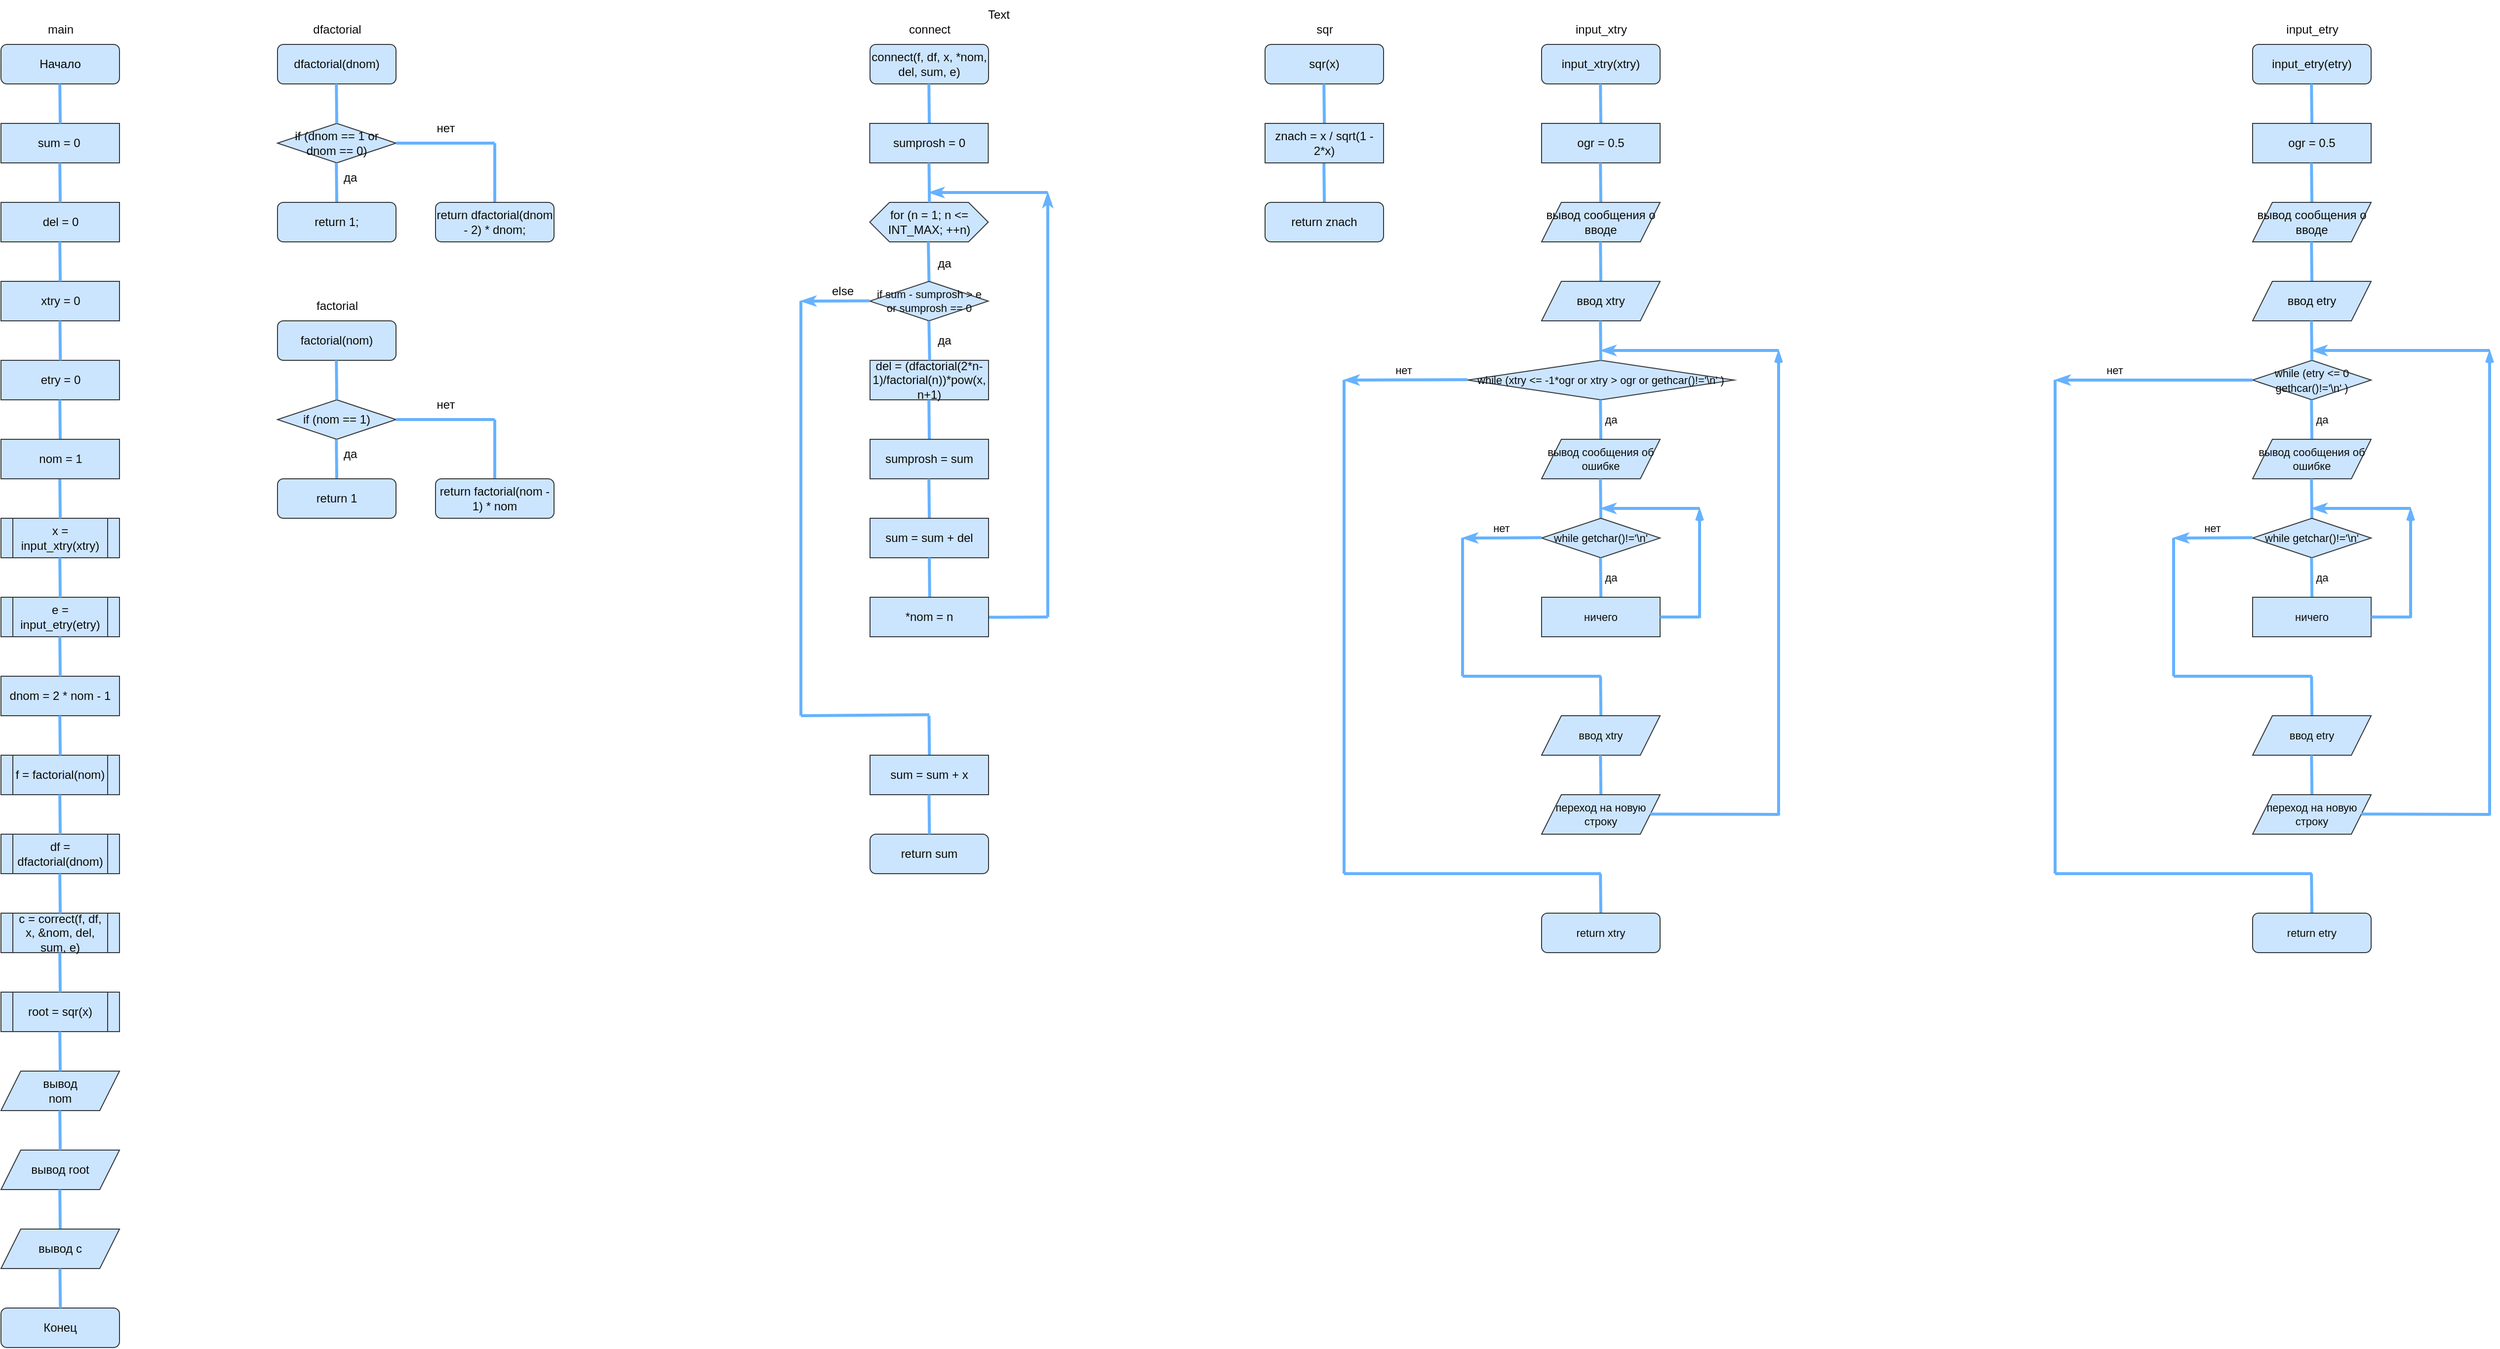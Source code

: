 <mxfile>
    <diagram id="ryQu1h_99_hGB_A9CcAF" name="Страница 1">
        <mxGraphModel dx="1442" dy="848" grid="1" gridSize="10" guides="1" tooltips="1" connect="1" arrows="1" fold="1" page="1" pageScale="1" pageWidth="3300" pageHeight="2339" background="#ffffff" math="0" shadow="0">
            <root>
                <mxCell id="0"/>
                <mxCell id="1" parent="0"/>
                <mxCell id="2" value="&lt;font color=&quot;#050505&quot;&gt;Начало&lt;/font&gt;" style="whiteSpace=wrap;html=1;fillStyle=auto;fillColor=#cce5ff;strokeColor=#36393d;rounded=1;" parent="1" vertex="1">
                    <mxGeometry x="160" y="80" width="120" height="40" as="geometry"/>
                </mxCell>
                <mxCell id="3" value="Text" style="text;html=1;align=center;verticalAlign=middle;resizable=0;points=[];autosize=1;strokeColor=none;fillColor=none;" parent="1" vertex="1">
                    <mxGeometry x="1145" y="35" width="50" height="30" as="geometry"/>
                </mxCell>
                <mxCell id="7" value="" style="rounded=0;whiteSpace=wrap;html=1;fillColor=#cce5ff;strokeColor=#36393d;" parent="1" vertex="1">
                    <mxGeometry x="160" y="160" width="120" height="40" as="geometry"/>
                </mxCell>
                <mxCell id="20" value="" style="endArrow=none;html=1;rounded=0;strokeColor=#66B2FF;strokeWidth=3;fontFamily=Helvetica;fontSize=12;fontColor=default;" parent="1" edge="1">
                    <mxGeometry width="50" height="50" relative="1" as="geometry">
                        <mxPoint x="220" y="160" as="sourcePoint"/>
                        <mxPoint x="219.58" y="120" as="targetPoint"/>
                    </mxGeometry>
                </mxCell>
                <mxCell id="21" value="" style="rounded=0;whiteSpace=wrap;html=1;fillColor=#cce5ff;strokeColor=#36393d;" parent="1" vertex="1">
                    <mxGeometry x="160" y="240" width="120" height="40" as="geometry"/>
                </mxCell>
                <mxCell id="22" value="" style="rounded=0;whiteSpace=wrap;html=1;fillColor=#cce5ff;strokeColor=#36393d;" parent="1" vertex="1">
                    <mxGeometry x="160" y="320" width="120" height="40" as="geometry"/>
                </mxCell>
                <mxCell id="30" value="sum = 0&amp;nbsp;" style="text;html=1;align=center;verticalAlign=middle;resizable=0;points=[];autosize=1;strokeColor=none;fillColor=none;fontSize=12;fontFamily=Helvetica;fontColor=#0A0A0A;" parent="1" vertex="1">
                    <mxGeometry x="185" y="165" width="70" height="30" as="geometry"/>
                </mxCell>
                <mxCell id="31" value="del = 0" style="text;html=1;align=center;verticalAlign=middle;resizable=0;points=[];autosize=1;strokeColor=none;fillColor=none;fontSize=12;fontFamily=Helvetica;fontColor=#0A0A0A;" parent="1" vertex="1">
                    <mxGeometry x="190" y="245" width="60" height="30" as="geometry"/>
                </mxCell>
                <mxCell id="32" value="xtry = 0" style="text;html=1;align=center;verticalAlign=middle;resizable=0;points=[];autosize=1;strokeColor=none;fillColor=none;fontSize=12;fontFamily=Helvetica;fontColor=#0A0A0A;" parent="1" vertex="1">
                    <mxGeometry x="190" y="325" width="60" height="30" as="geometry"/>
                </mxCell>
                <mxCell id="34" value="" style="rounded=0;whiteSpace=wrap;html=1;fillColor=#cce5ff;strokeColor=#36393d;" parent="1" vertex="1">
                    <mxGeometry x="160" y="400" width="120" height="40" as="geometry"/>
                </mxCell>
                <mxCell id="35" value="etry = 0" style="text;html=1;align=center;verticalAlign=middle;resizable=0;points=[];autosize=1;strokeColor=none;fillColor=none;fontSize=12;fontFamily=Helvetica;fontColor=#0A0A0A;" parent="1" vertex="1">
                    <mxGeometry x="190" y="405" width="60" height="30" as="geometry"/>
                </mxCell>
                <mxCell id="36" value="x = input_xtry(xtry)" style="shape=process;whiteSpace=wrap;html=1;backgroundOutline=1;rounded=0;strokeColor=#36393d;fontFamily=Helvetica;fontSize=12;fontColor=#0A0A0A;fillColor=#cce5ff;" parent="1" vertex="1">
                    <mxGeometry x="160" y="560" width="120" height="40" as="geometry"/>
                </mxCell>
                <mxCell id="37" value="e = input_etry(etry)" style="shape=process;whiteSpace=wrap;html=1;backgroundOutline=1;rounded=0;strokeColor=#36393d;fontFamily=Helvetica;fontSize=12;fontColor=#0A0A0A;fillColor=#cce5ff;" parent="1" vertex="1">
                    <mxGeometry x="160" y="640" width="120" height="40" as="geometry"/>
                </mxCell>
                <mxCell id="38" value="dnom = 2 * nom - 1" style="whiteSpace=wrap;html=1;rounded=0;strokeColor=#36393d;fontFamily=Helvetica;fontSize=12;fontColor=#0A0A0A;fillColor=#cce5ff;" parent="1" vertex="1">
                    <mxGeometry x="160" y="720" width="120" height="40" as="geometry"/>
                </mxCell>
                <mxCell id="39" value="f = factorial(nom)" style="shape=process;whiteSpace=wrap;html=1;backgroundOutline=1;rounded=0;strokeColor=#36393d;fontFamily=Helvetica;fontSize=12;fontColor=#0A0A0A;fillColor=#cce5ff;" parent="1" vertex="1">
                    <mxGeometry x="160" y="800" width="120" height="40" as="geometry"/>
                </mxCell>
                <mxCell id="40" value="df = dfactorial(dnom)" style="shape=process;whiteSpace=wrap;html=1;backgroundOutline=1;rounded=0;strokeColor=#36393d;fontFamily=Helvetica;fontSize=12;fontColor=#0A0A0A;fillColor=#cce5ff;" parent="1" vertex="1">
                    <mxGeometry x="160" y="880" width="120" height="40" as="geometry"/>
                </mxCell>
                <mxCell id="41" value="c = correct(f, df, x, &amp;amp;nom, del, sum, e)" style="shape=process;whiteSpace=wrap;html=1;backgroundOutline=1;rounded=0;strokeColor=#36393d;fontFamily=Helvetica;fontSize=12;fontColor=#0A0A0A;fillColor=#cce5ff;" parent="1" vertex="1">
                    <mxGeometry x="160" y="960" width="120" height="40" as="geometry"/>
                </mxCell>
                <mxCell id="42" value="root = sqr(x)" style="shape=process;whiteSpace=wrap;html=1;backgroundOutline=1;rounded=0;strokeColor=#36393d;fontFamily=Helvetica;fontSize=12;fontColor=#0A0A0A;fillColor=#cce5ff;" parent="1" vertex="1">
                    <mxGeometry x="160" y="1040" width="120" height="40" as="geometry"/>
                </mxCell>
                <mxCell id="43" value="вывод&lt;br&gt;nom" style="shape=parallelogram;perimeter=parallelogramPerimeter;whiteSpace=wrap;html=1;fixedSize=1;rounded=0;strokeColor=#36393d;fontFamily=Helvetica;fontSize=12;fontColor=#0A0A0A;fillColor=#cce5ff;" parent="1" vertex="1">
                    <mxGeometry x="160" y="1120" width="120" height="40" as="geometry"/>
                </mxCell>
                <mxCell id="44" value="вывод root" style="shape=parallelogram;perimeter=parallelogramPerimeter;whiteSpace=wrap;html=1;fixedSize=1;rounded=0;strokeColor=#36393d;fontFamily=Helvetica;fontSize=12;fontColor=#0A0A0A;fillColor=#cce5ff;" parent="1" vertex="1">
                    <mxGeometry x="160" y="1200" width="120" height="40" as="geometry"/>
                </mxCell>
                <mxCell id="45" value="Конец" style="rounded=1;whiteSpace=wrap;html=1;strokeColor=#36393d;fontFamily=Helvetica;fontSize=12;fontColor=#0A0A0A;fillColor=#cce5ff;" parent="1" vertex="1">
                    <mxGeometry x="160" y="1360" width="120" height="40" as="geometry"/>
                </mxCell>
                <mxCell id="47" value="" style="endArrow=none;html=1;rounded=0;strokeColor=#66B2FF;strokeWidth=3;fontFamily=Helvetica;fontSize=12;fontColor=default;" parent="1" edge="1">
                    <mxGeometry width="50" height="50" relative="1" as="geometry">
                        <mxPoint x="220" y="240" as="sourcePoint"/>
                        <mxPoint x="219.58" y="200" as="targetPoint"/>
                    </mxGeometry>
                </mxCell>
                <mxCell id="48" value="" style="endArrow=none;html=1;rounded=0;strokeColor=#66B2FF;strokeWidth=3;fontFamily=Helvetica;fontSize=12;fontColor=default;" parent="1" edge="1">
                    <mxGeometry width="50" height="50" relative="1" as="geometry">
                        <mxPoint x="220" y="320" as="sourcePoint"/>
                        <mxPoint x="219.58" y="280" as="targetPoint"/>
                    </mxGeometry>
                </mxCell>
                <mxCell id="49" value="" style="endArrow=none;html=1;rounded=0;strokeColor=#66B2FF;strokeWidth=3;fontFamily=Helvetica;fontSize=12;fontColor=default;" parent="1" edge="1">
                    <mxGeometry width="50" height="50" relative="1" as="geometry">
                        <mxPoint x="220.0" y="480" as="sourcePoint"/>
                        <mxPoint x="219.58" y="440" as="targetPoint"/>
                    </mxGeometry>
                </mxCell>
                <mxCell id="50" value="" style="endArrow=none;html=1;rounded=0;strokeColor=#66B2FF;strokeWidth=3;fontFamily=Helvetica;fontSize=12;fontColor=default;" parent="1" edge="1">
                    <mxGeometry width="50" height="50" relative="1" as="geometry">
                        <mxPoint x="220" y="560" as="sourcePoint"/>
                        <mxPoint x="219.58" y="520" as="targetPoint"/>
                    </mxGeometry>
                </mxCell>
                <mxCell id="51" value="" style="endArrow=none;html=1;rounded=0;strokeColor=#66B2FF;strokeWidth=3;fontFamily=Helvetica;fontSize=12;fontColor=default;" parent="1" edge="1">
                    <mxGeometry width="50" height="50" relative="1" as="geometry">
                        <mxPoint x="220" y="640" as="sourcePoint"/>
                        <mxPoint x="219.58" y="600" as="targetPoint"/>
                    </mxGeometry>
                </mxCell>
                <mxCell id="52" value="" style="endArrow=none;html=1;rounded=0;strokeColor=#66B2FF;strokeWidth=3;fontFamily=Helvetica;fontSize=12;fontColor=default;" parent="1" edge="1">
                    <mxGeometry width="50" height="50" relative="1" as="geometry">
                        <mxPoint x="220" y="720" as="sourcePoint"/>
                        <mxPoint x="219.58" y="680" as="targetPoint"/>
                    </mxGeometry>
                </mxCell>
                <mxCell id="53" value="" style="endArrow=none;html=1;rounded=0;strokeColor=#66B2FF;strokeWidth=3;fontFamily=Helvetica;fontSize=12;fontColor=default;" parent="1" edge="1">
                    <mxGeometry width="50" height="50" relative="1" as="geometry">
                        <mxPoint x="220" y="800" as="sourcePoint"/>
                        <mxPoint x="219.58" y="760" as="targetPoint"/>
                    </mxGeometry>
                </mxCell>
                <mxCell id="54" value="" style="endArrow=none;html=1;rounded=0;strokeColor=#66B2FF;strokeWidth=3;fontFamily=Helvetica;fontSize=12;fontColor=default;" parent="1" edge="1">
                    <mxGeometry width="50" height="50" relative="1" as="geometry">
                        <mxPoint x="220" y="880" as="sourcePoint"/>
                        <mxPoint x="219.58" y="840" as="targetPoint"/>
                    </mxGeometry>
                </mxCell>
                <mxCell id="55" value="" style="endArrow=none;html=1;rounded=0;strokeColor=#66B2FF;strokeWidth=3;fontFamily=Helvetica;fontSize=12;fontColor=default;" parent="1" edge="1">
                    <mxGeometry width="50" height="50" relative="1" as="geometry">
                        <mxPoint x="220" y="960" as="sourcePoint"/>
                        <mxPoint x="219.58" y="920" as="targetPoint"/>
                    </mxGeometry>
                </mxCell>
                <mxCell id="56" value="" style="endArrow=none;html=1;rounded=0;strokeColor=#66B2FF;strokeWidth=3;fontFamily=Helvetica;fontSize=12;fontColor=default;" parent="1" edge="1">
                    <mxGeometry width="50" height="50" relative="1" as="geometry">
                        <mxPoint x="220" y="1040" as="sourcePoint"/>
                        <mxPoint x="219.58" y="1000" as="targetPoint"/>
                    </mxGeometry>
                </mxCell>
                <mxCell id="57" value="" style="endArrow=none;html=1;rounded=0;strokeColor=#66B2FF;strokeWidth=3;fontFamily=Helvetica;fontSize=12;fontColor=default;" parent="1" edge="1">
                    <mxGeometry width="50" height="50" relative="1" as="geometry">
                        <mxPoint x="220" y="1120" as="sourcePoint"/>
                        <mxPoint x="219.58" y="1080" as="targetPoint"/>
                    </mxGeometry>
                </mxCell>
                <mxCell id="58" value="" style="endArrow=none;html=1;rounded=0;strokeColor=#66B2FF;strokeWidth=3;fontFamily=Helvetica;fontSize=12;fontColor=default;" parent="1" edge="1">
                    <mxGeometry width="50" height="50" relative="1" as="geometry">
                        <mxPoint x="220" y="1200" as="sourcePoint"/>
                        <mxPoint x="219.58" y="1160" as="targetPoint"/>
                    </mxGeometry>
                </mxCell>
                <mxCell id="59" value="" style="endArrow=none;html=1;rounded=0;strokeColor=#66B2FF;strokeWidth=3;fontFamily=Helvetica;fontSize=12;fontColor=default;" parent="1" edge="1">
                    <mxGeometry width="50" height="50" relative="1" as="geometry">
                        <mxPoint x="220" y="1280" as="sourcePoint"/>
                        <mxPoint x="219.58" y="1240" as="targetPoint"/>
                    </mxGeometry>
                </mxCell>
                <mxCell id="60" value="main" style="text;html=1;align=center;verticalAlign=middle;resizable=0;points=[];autosize=1;strokeColor=none;fillColor=none;fontSize=12;fontFamily=Helvetica;fontColor=#0A0A0A;" parent="1" vertex="1">
                    <mxGeometry x="195" y="50" width="50" height="30" as="geometry"/>
                </mxCell>
                <mxCell id="61" value="dfactorial(dnom)" style="rounded=1;whiteSpace=wrap;html=1;strokeColor=#36393d;fontFamily=Helvetica;fontSize=12;fontColor=#0A0A0A;fillColor=#cce5ff;" parent="1" vertex="1">
                    <mxGeometry x="440" y="80" width="120" height="40" as="geometry"/>
                </mxCell>
                <mxCell id="62" value="dfactorial" style="text;html=1;align=center;verticalAlign=middle;resizable=0;points=[];autosize=1;strokeColor=none;fillColor=none;fontSize=12;fontFamily=Helvetica;fontColor=#0A0A0A;" parent="1" vertex="1">
                    <mxGeometry x="465" y="50" width="70" height="30" as="geometry"/>
                </mxCell>
                <mxCell id="64" value="if (dnom == 1 or dnom == 0)" style="rhombus;whiteSpace=wrap;html=1;rounded=0;strokeColor=#36393d;fontFamily=Helvetica;fontSize=12;fontColor=#0A0A0A;fillColor=#cce5ff;" parent="1" vertex="1">
                    <mxGeometry x="440" y="160" width="120" height="40" as="geometry"/>
                </mxCell>
                <mxCell id="68" value="" style="endArrow=none;html=1;rounded=0;strokeColor=#66B2FF;strokeWidth=3;fontFamily=Helvetica;fontSize=12;fontColor=default;" parent="1" edge="1">
                    <mxGeometry width="50" height="50" relative="1" as="geometry">
                        <mxPoint x="500.02" y="160" as="sourcePoint"/>
                        <mxPoint x="499.6" y="120" as="targetPoint"/>
                    </mxGeometry>
                </mxCell>
                <mxCell id="71" value="" style="endArrow=none;html=1;rounded=0;strokeColor=#66B2FF;strokeWidth=3;fontFamily=Helvetica;fontSize=12;fontColor=default;" parent="1" edge="1">
                    <mxGeometry width="50" height="50" relative="1" as="geometry">
                        <mxPoint x="500.02" y="240" as="sourcePoint"/>
                        <mxPoint x="499.6" y="200" as="targetPoint"/>
                    </mxGeometry>
                </mxCell>
                <mxCell id="72" value="да&amp;nbsp;" style="text;html=1;align=center;verticalAlign=middle;resizable=0;points=[];autosize=1;strokeColor=none;fillColor=none;fontSize=12;fontFamily=Helvetica;fontColor=#0A0A0A;" parent="1" vertex="1">
                    <mxGeometry x="495" y="200" width="40" height="30" as="geometry"/>
                </mxCell>
                <mxCell id="73" value="return 1;" style="rounded=1;whiteSpace=wrap;html=1;strokeColor=#36393d;fontFamily=Helvetica;fontSize=12;fontColor=#0A0A0A;fillColor=#cce5ff;" parent="1" vertex="1">
                    <mxGeometry x="440" y="240" width="120" height="40" as="geometry"/>
                </mxCell>
                <mxCell id="74" value="" style="endArrow=none;html=1;rounded=0;strokeColor=#66B2FF;strokeWidth=3;fontFamily=Helvetica;fontSize=12;fontColor=#0A0A0A;" parent="1" edge="1">
                    <mxGeometry width="50" height="50" relative="1" as="geometry">
                        <mxPoint x="560" y="180" as="sourcePoint"/>
                        <mxPoint x="660" y="180" as="targetPoint"/>
                    </mxGeometry>
                </mxCell>
                <mxCell id="75" value="нет" style="text;html=1;align=center;verticalAlign=middle;resizable=0;points=[];autosize=1;strokeColor=none;fillColor=none;fontSize=12;fontFamily=Helvetica;fontColor=#0A0A0A;" parent="1" vertex="1">
                    <mxGeometry x="590" y="150" width="40" height="30" as="geometry"/>
                </mxCell>
                <mxCell id="76" value="" style="endArrow=none;html=1;rounded=0;strokeColor=#66B2FF;strokeWidth=3;fontFamily=Helvetica;fontSize=12;fontColor=#0A0A0A;" parent="1" edge="1">
                    <mxGeometry width="50" height="50" relative="1" as="geometry">
                        <mxPoint x="660" y="240" as="sourcePoint"/>
                        <mxPoint x="660" y="180" as="targetPoint"/>
                    </mxGeometry>
                </mxCell>
                <mxCell id="77" value="return dfactorial(dnom - 2) * dnom;" style="rounded=1;whiteSpace=wrap;html=1;strokeColor=#36393d;fontFamily=Helvetica;fontSize=12;fontColor=#0A0A0A;fillColor=#cce5ff;" parent="1" vertex="1">
                    <mxGeometry x="600" y="240" width="120" height="40" as="geometry"/>
                </mxCell>
                <mxCell id="90" value="factorial(nom)" style="rounded=1;whiteSpace=wrap;html=1;strokeColor=#36393d;fontFamily=Helvetica;fontSize=12;fontColor=#0A0A0A;fillColor=#cce5ff;" parent="1" vertex="1">
                    <mxGeometry x="440" y="360" width="120" height="40" as="geometry"/>
                </mxCell>
                <mxCell id="91" value="factorial" style="text;html=1;align=center;verticalAlign=middle;resizable=0;points=[];autosize=1;strokeColor=none;fillColor=none;fontSize=12;fontFamily=Helvetica;fontColor=#0A0A0A;" parent="1" vertex="1">
                    <mxGeometry x="465" y="330" width="70" height="30" as="geometry"/>
                </mxCell>
                <mxCell id="92" value="if (nom == 1)" style="rhombus;whiteSpace=wrap;html=1;rounded=0;strokeColor=#36393d;fontFamily=Helvetica;fontSize=12;fontColor=#0A0A0A;fillColor=#cce5ff;" parent="1" vertex="1">
                    <mxGeometry x="440" y="440" width="120" height="40" as="geometry"/>
                </mxCell>
                <mxCell id="93" value="" style="endArrow=none;html=1;rounded=0;strokeColor=#66B2FF;strokeWidth=3;fontFamily=Helvetica;fontSize=12;fontColor=default;" parent="1" edge="1">
                    <mxGeometry width="50" height="50" relative="1" as="geometry">
                        <mxPoint x="500.02" y="440" as="sourcePoint"/>
                        <mxPoint x="499.6" y="400" as="targetPoint"/>
                    </mxGeometry>
                </mxCell>
                <mxCell id="94" value="" style="endArrow=none;html=1;rounded=0;strokeColor=#66B2FF;strokeWidth=3;fontFamily=Helvetica;fontSize=12;fontColor=default;" parent="1" edge="1">
                    <mxGeometry width="50" height="50" relative="1" as="geometry">
                        <mxPoint x="500.02" y="520" as="sourcePoint"/>
                        <mxPoint x="499.6" y="480" as="targetPoint"/>
                    </mxGeometry>
                </mxCell>
                <mxCell id="95" value="да&amp;nbsp;" style="text;html=1;align=center;verticalAlign=middle;resizable=0;points=[];autosize=1;strokeColor=none;fillColor=none;fontSize=12;fontFamily=Helvetica;fontColor=#0A0A0A;" parent="1" vertex="1">
                    <mxGeometry x="495" y="480" width="40" height="30" as="geometry"/>
                </mxCell>
                <mxCell id="96" value="return 1" style="rounded=1;whiteSpace=wrap;html=1;strokeColor=#36393d;fontFamily=Helvetica;fontSize=12;fontColor=#0A0A0A;fillColor=#cce5ff;" parent="1" vertex="1">
                    <mxGeometry x="440" y="520" width="120" height="40" as="geometry"/>
                </mxCell>
                <mxCell id="97" value="" style="endArrow=none;html=1;rounded=0;strokeColor=#66B2FF;strokeWidth=3;fontFamily=Helvetica;fontSize=12;fontColor=#0A0A0A;" parent="1" edge="1">
                    <mxGeometry width="50" height="50" relative="1" as="geometry">
                        <mxPoint x="560" y="460" as="sourcePoint"/>
                        <mxPoint x="660" y="460" as="targetPoint"/>
                    </mxGeometry>
                </mxCell>
                <mxCell id="98" value="нет" style="text;html=1;align=center;verticalAlign=middle;resizable=0;points=[];autosize=1;strokeColor=none;fillColor=none;fontSize=12;fontFamily=Helvetica;fontColor=#0A0A0A;" parent="1" vertex="1">
                    <mxGeometry x="590" y="430" width="40" height="30" as="geometry"/>
                </mxCell>
                <mxCell id="99" value="" style="endArrow=none;html=1;rounded=0;strokeColor=#66B2FF;strokeWidth=3;fontFamily=Helvetica;fontSize=12;fontColor=#0A0A0A;" parent="1" edge="1">
                    <mxGeometry width="50" height="50" relative="1" as="geometry">
                        <mxPoint x="660" y="520" as="sourcePoint"/>
                        <mxPoint x="660" y="460" as="targetPoint"/>
                    </mxGeometry>
                </mxCell>
                <mxCell id="100" value="return factorial(nom - 1) * nom" style="rounded=1;whiteSpace=wrap;html=1;strokeColor=#36393d;fontFamily=Helvetica;fontSize=12;fontColor=#0A0A0A;fillColor=#cce5ff;" parent="1" vertex="1">
                    <mxGeometry x="600" y="520" width="120" height="40" as="geometry"/>
                </mxCell>
                <mxCell id="101" value="connect(f, df, x, *nom, del, sum, e)" style="rounded=1;whiteSpace=wrap;html=1;strokeColor=#36393d;fontFamily=Helvetica;fontSize=12;fontColor=#0A0A0A;fillColor=#cce5ff;" parent="1" vertex="1">
                    <mxGeometry x="1040" y="80" width="120" height="40" as="geometry"/>
                </mxCell>
                <mxCell id="102" value="" style="endArrow=none;html=1;rounded=0;strokeColor=#66B2FF;strokeWidth=3;fontFamily=Helvetica;fontSize=12;fontColor=default;" parent="1" edge="1">
                    <mxGeometry width="50" height="50" relative="1" as="geometry">
                        <mxPoint x="1100.02" y="160" as="sourcePoint"/>
                        <mxPoint x="1099.6" y="120" as="targetPoint"/>
                    </mxGeometry>
                </mxCell>
                <mxCell id="103" value="for (n = 1; n &amp;lt;= INT_MAX; ++n)" style="shape=hexagon;perimeter=hexagonPerimeter2;whiteSpace=wrap;html=1;fixedSize=1;rounded=0;strokeColor=#36393d;fontFamily=Helvetica;fontSize=12;fontColor=#0A0A0A;fillColor=#cce5ff;" parent="1" vertex="1">
                    <mxGeometry x="1039.71" y="240" width="120" height="40" as="geometry"/>
                </mxCell>
                <mxCell id="104" value="" style="endArrow=none;html=1;rounded=0;strokeColor=#66B2FF;strokeWidth=3;fontFamily=Helvetica;fontSize=12;fontColor=default;" parent="1" edge="1">
                    <mxGeometry width="50" height="50" relative="1" as="geometry">
                        <mxPoint x="1099.73" y="320" as="sourcePoint"/>
                        <mxPoint x="1099" y="280" as="targetPoint"/>
                    </mxGeometry>
                </mxCell>
                <mxCell id="105" value="del = (dfactorial(2*n-1)/factorial(n))*pow(x, n+1)" style="whiteSpace=wrap;html=1;rounded=0;strokeColor=#36393d;fontFamily=Helvetica;fontSize=12;fontColor=#0A0A0A;fillColor=#cce5ff;" parent="1" vertex="1">
                    <mxGeometry x="1040" y="400" width="120" height="40" as="geometry"/>
                </mxCell>
                <mxCell id="106" value="" style="endArrow=none;html=1;rounded=0;strokeColor=#66B2FF;strokeWidth=3;fontFamily=Helvetica;fontSize=12;fontColor=default;" parent="1" edge="1">
                    <mxGeometry width="50" height="50" relative="1" as="geometry">
                        <mxPoint x="1100.02" y="480" as="sourcePoint"/>
                        <mxPoint x="1099.6" y="440" as="targetPoint"/>
                    </mxGeometry>
                </mxCell>
                <mxCell id="107" value="sumprosh = sum" style="whiteSpace=wrap;html=1;rounded=0;strokeColor=#36393d;fontFamily=Helvetica;fontSize=12;fontColor=#0A0A0A;fillColor=#cce5ff;" parent="1" vertex="1">
                    <mxGeometry x="1040" y="480" width="120" height="40" as="geometry"/>
                </mxCell>
                <mxCell id="112" value="return sum" style="rounded=1;whiteSpace=wrap;html=1;strokeColor=#36393d;fontFamily=Helvetica;fontSize=12;fontColor=#0A0A0A;fillColor=#cce5ff;" parent="1" vertex="1">
                    <mxGeometry x="1040" y="880" width="120" height="40" as="geometry"/>
                </mxCell>
                <mxCell id="114" value="" style="endArrow=none;html=1;rounded=0;strokeColor=#66B2FF;strokeWidth=3;fontFamily=Helvetica;fontSize=12;fontColor=default;" parent="1" edge="1">
                    <mxGeometry width="50" height="50" relative="1" as="geometry">
                        <mxPoint x="1100.02" y="560" as="sourcePoint"/>
                        <mxPoint x="1099.6" y="520" as="targetPoint"/>
                    </mxGeometry>
                </mxCell>
                <mxCell id="115" value="" style="endArrow=none;html=1;rounded=0;strokeColor=#66B2FF;strokeWidth=3;fontFamily=Helvetica;fontSize=12;fontColor=#0A0A0A;" parent="1" edge="1">
                    <mxGeometry width="50" height="50" relative="1" as="geometry">
                        <mxPoint x="1150" y="660.3" as="sourcePoint"/>
                        <mxPoint x="1220" y="660" as="targetPoint"/>
                    </mxGeometry>
                </mxCell>
                <mxCell id="117" value="" style="edgeStyle=none;orthogonalLoop=1;jettySize=auto;html=1;rounded=0;strokeColor=#66B2FF;strokeWidth=3;fontFamily=Helvetica;fontSize=12;fontColor=#0A0A0A;endArrow=classicThin;endFill=1;" parent="1" edge="1">
                    <mxGeometry width="100" relative="1" as="geometry">
                        <mxPoint x="1880" y="550" as="sourcePoint"/>
                        <mxPoint x="1780" y="550" as="targetPoint"/>
                        <Array as="points"/>
                    </mxGeometry>
                </mxCell>
                <mxCell id="120" value="connect" style="text;html=1;align=center;verticalAlign=middle;resizable=0;points=[];autosize=1;strokeColor=none;fillColor=none;fontSize=12;fontFamily=Helvetica;fontColor=#0A0A0A;" parent="1" vertex="1">
                    <mxGeometry x="1065" y="50" width="70" height="30" as="geometry"/>
                </mxCell>
                <mxCell id="121" value="" style="edgeStyle=none;orthogonalLoop=1;jettySize=auto;html=1;rounded=0;strokeColor=#66B2FF;strokeWidth=3;fontFamily=Helvetica;fontSize=12;fontColor=#0A0A0A;endArrow=classicThin;endFill=1;" parent="1" edge="1">
                    <mxGeometry width="100" relative="1" as="geometry">
                        <mxPoint x="1220" y="660" as="sourcePoint"/>
                        <mxPoint x="1220" y="230" as="targetPoint"/>
                        <Array as="points"/>
                    </mxGeometry>
                </mxCell>
                <mxCell id="122" value="sqr(x)" style="rounded=1;whiteSpace=wrap;html=1;strokeColor=#36393d;fontFamily=Helvetica;fontSize=12;fontColor=#0A0A0A;fillColor=#cce5ff;" parent="1" vertex="1">
                    <mxGeometry x="1440" y="80" width="120" height="40" as="geometry"/>
                </mxCell>
                <mxCell id="123" value="sqr" style="text;html=1;align=center;verticalAlign=middle;resizable=0;points=[];autosize=1;strokeColor=none;fillColor=none;fontSize=12;fontFamily=Helvetica;fontColor=#0A0A0A;" parent="1" vertex="1">
                    <mxGeometry x="1480" y="50" width="40" height="30" as="geometry"/>
                </mxCell>
                <mxCell id="125" value="" style="endArrow=none;html=1;rounded=0;strokeColor=#66B2FF;strokeWidth=3;fontFamily=Helvetica;fontSize=12;fontColor=default;" parent="1" edge="1">
                    <mxGeometry width="50" height="50" relative="1" as="geometry">
                        <mxPoint x="1500.02" y="160" as="sourcePoint"/>
                        <mxPoint x="1499.6" y="120" as="targetPoint"/>
                    </mxGeometry>
                </mxCell>
                <mxCell id="126" value="" style="endArrow=none;html=1;rounded=0;strokeColor=#66B2FF;strokeWidth=3;fontFamily=Helvetica;fontSize=12;fontColor=default;" parent="1" edge="1">
                    <mxGeometry width="50" height="50" relative="1" as="geometry">
                        <mxPoint x="1500.02" y="240" as="sourcePoint"/>
                        <mxPoint x="1499.6" y="200" as="targetPoint"/>
                    </mxGeometry>
                </mxCell>
                <mxCell id="128" value="return znach" style="rounded=1;whiteSpace=wrap;html=1;strokeColor=#36393d;fontFamily=Helvetica;fontSize=12;fontColor=#0A0A0A;fillColor=#cce5ff;" parent="1" vertex="1">
                    <mxGeometry x="1440" y="240" width="120" height="40" as="geometry"/>
                </mxCell>
                <mxCell id="137" value="znach = x / sqrt(1 - 2*x)" style="whiteSpace=wrap;html=1;rounded=0;strokeColor=#36393d;fontFamily=Helvetica;fontSize=12;fontColor=#0A0A0A;fillColor=#cce5ff;" parent="1" vertex="1">
                    <mxGeometry x="1440" y="160" width="120" height="40" as="geometry"/>
                </mxCell>
                <mxCell id="138" value="input_xtry(xtry)" style="rounded=1;whiteSpace=wrap;html=1;strokeColor=#36393d;fontFamily=Helvetica;fontSize=12;fontColor=#0A0A0A;fillColor=#cce5ff;" parent="1" vertex="1">
                    <mxGeometry x="1720" y="80" width="120" height="40" as="geometry"/>
                </mxCell>
                <mxCell id="139" value="input_xtry" style="text;html=1;align=center;verticalAlign=middle;resizable=0;points=[];autosize=1;strokeColor=none;fillColor=none;fontSize=12;fontFamily=Helvetica;fontColor=#0A0A0A;" parent="1" vertex="1">
                    <mxGeometry x="1740" y="50" width="80" height="30" as="geometry"/>
                </mxCell>
                <mxCell id="140" value="" style="endArrow=none;html=1;rounded=0;strokeColor=#66B2FF;strokeWidth=3;fontFamily=Helvetica;fontSize=12;fontColor=default;" parent="1" edge="1">
                    <mxGeometry width="50" height="50" relative="1" as="geometry">
                        <mxPoint x="1780.02" y="160" as="sourcePoint"/>
                        <mxPoint x="1779.6" y="120" as="targetPoint"/>
                    </mxGeometry>
                </mxCell>
                <mxCell id="141" value="ogr = 0.5" style="whiteSpace=wrap;html=1;rounded=0;strokeColor=#36393d;fontFamily=Helvetica;fontSize=12;fontColor=#0A0A0A;fillColor=#cce5ff;" parent="1" vertex="1">
                    <mxGeometry x="1720" y="160" width="120" height="40" as="geometry"/>
                </mxCell>
                <mxCell id="143" value="" style="endArrow=none;html=1;rounded=0;strokeColor=#66B2FF;strokeWidth=3;fontFamily=Helvetica;fontSize=12;fontColor=default;" parent="1" edge="1">
                    <mxGeometry width="50" height="50" relative="1" as="geometry">
                        <mxPoint x="1780.02" y="240" as="sourcePoint"/>
                        <mxPoint x="1779.6" y="200" as="targetPoint"/>
                    </mxGeometry>
                </mxCell>
                <mxCell id="144" value="вывод сообщения о вводе" style="shape=parallelogram;perimeter=parallelogramPerimeter;whiteSpace=wrap;html=1;fixedSize=1;rounded=0;strokeColor=#36393d;fontFamily=Helvetica;fontSize=12;fontColor=#0A0A0A;fillColor=#cce5ff;" parent="1" vertex="1">
                    <mxGeometry x="1720" y="240" width="120" height="40" as="geometry"/>
                </mxCell>
                <mxCell id="146" value="" style="endArrow=none;html=1;rounded=0;strokeColor=#66B2FF;strokeWidth=3;fontFamily=Helvetica;fontSize=12;fontColor=default;" parent="1" edge="1">
                    <mxGeometry width="50" height="50" relative="1" as="geometry">
                        <mxPoint x="1780.02" y="320" as="sourcePoint"/>
                        <mxPoint x="1779.6" y="280" as="targetPoint"/>
                    </mxGeometry>
                </mxCell>
                <mxCell id="147" value="ввод xtry" style="shape=parallelogram;perimeter=parallelogramPerimeter;whiteSpace=wrap;html=1;fixedSize=1;rounded=0;strokeColor=#36393d;fontFamily=Helvetica;fontSize=12;fontColor=#0A0A0A;fillColor=#cce5ff;" parent="1" vertex="1">
                    <mxGeometry x="1720" y="320" width="120" height="40" as="geometry"/>
                </mxCell>
                <mxCell id="148" value="&lt;font style=&quot;font-size: 11px;&quot;&gt;while (xtry &amp;lt;= -1*ogr or xtry &amp;gt; ogr or gethcar()!='\n' )&lt;/font&gt;" style="rhombus;whiteSpace=wrap;html=1;rounded=0;strokeColor=#36393d;fontFamily=Helvetica;fontSize=12;fontColor=#0A0A0A;fillColor=#cce5ff;" parent="1" vertex="1">
                    <mxGeometry x="1645" y="400" width="270" height="40" as="geometry"/>
                </mxCell>
                <mxCell id="149" value="" style="endArrow=none;html=1;rounded=0;strokeColor=#66B2FF;strokeWidth=3;fontFamily=Helvetica;fontSize=12;fontColor=default;" parent="1" edge="1">
                    <mxGeometry width="50" height="50" relative="1" as="geometry">
                        <mxPoint x="1780.02" y="400" as="sourcePoint"/>
                        <mxPoint x="1779.6" y="360" as="targetPoint"/>
                    </mxGeometry>
                </mxCell>
                <mxCell id="150" value="" style="endArrow=none;html=1;rounded=0;strokeColor=#66B2FF;strokeWidth=3;fontFamily=Helvetica;fontSize=12;fontColor=default;" parent="1" edge="1">
                    <mxGeometry width="50" height="50" relative="1" as="geometry">
                        <mxPoint x="1780.02" y="480" as="sourcePoint"/>
                        <mxPoint x="1779.6" y="440" as="targetPoint"/>
                    </mxGeometry>
                </mxCell>
                <mxCell id="151" value="да" style="text;html=1;align=center;verticalAlign=middle;resizable=0;points=[];autosize=1;strokeColor=none;fillColor=none;fontSize=11;fontFamily=Helvetica;fontColor=#0A0A0A;" parent="1" vertex="1">
                    <mxGeometry x="1770" y="445" width="40" height="30" as="geometry"/>
                </mxCell>
                <mxCell id="152" value="вывод сообщения об ошибке" style="shape=parallelogram;perimeter=parallelogramPerimeter;whiteSpace=wrap;html=1;fixedSize=1;rounded=0;strokeColor=#36393d;fontFamily=Helvetica;fontSize=11;fontColor=#0A0A0A;fillColor=#cce5ff;" parent="1" vertex="1">
                    <mxGeometry x="1720" y="480" width="120" height="40" as="geometry"/>
                </mxCell>
                <mxCell id="153" value="" style="endArrow=none;html=1;rounded=0;strokeColor=#66B2FF;strokeWidth=3;fontFamily=Helvetica;fontSize=12;fontColor=default;" parent="1" edge="1">
                    <mxGeometry width="50" height="50" relative="1" as="geometry">
                        <mxPoint x="1780.02" y="560" as="sourcePoint"/>
                        <mxPoint x="1779.6" y="520" as="targetPoint"/>
                    </mxGeometry>
                </mxCell>
                <mxCell id="155" value="while getchar()!='\n'" style="rhombus;whiteSpace=wrap;html=1;rounded=0;strokeColor=#36393d;fontFamily=Helvetica;fontSize=11;fontColor=#0A0A0A;fillColor=#cce5ff;" parent="1" vertex="1">
                    <mxGeometry x="1720" y="560" width="120" height="40" as="geometry"/>
                </mxCell>
                <mxCell id="156" value="" style="endArrow=none;html=1;rounded=0;strokeColor=#66B2FF;strokeWidth=3;fontFamily=Helvetica;fontSize=12;fontColor=default;" parent="1" edge="1">
                    <mxGeometry width="50" height="50" relative="1" as="geometry">
                        <mxPoint x="1780.09" y="640" as="sourcePoint"/>
                        <mxPoint x="1779.67" y="600" as="targetPoint"/>
                    </mxGeometry>
                </mxCell>
                <mxCell id="158" value="да" style="text;html=1;align=center;verticalAlign=middle;resizable=0;points=[];autosize=1;strokeColor=none;fillColor=none;fontSize=11;fontFamily=Helvetica;fontColor=#0A0A0A;" parent="1" vertex="1">
                    <mxGeometry x="1770" y="605" width="40" height="30" as="geometry"/>
                </mxCell>
                <mxCell id="159" value="ничего" style="whiteSpace=wrap;html=1;rounded=0;strokeColor=#36393d;fontFamily=Helvetica;fontSize=11;fontColor=#0A0A0A;fillColor=#cce5ff;" parent="1" vertex="1">
                    <mxGeometry x="1720" y="640" width="120" height="40" as="geometry"/>
                </mxCell>
                <mxCell id="160" value="" style="endArrow=none;html=1;rounded=0;strokeColor=#66B2FF;strokeWidth=3;fontFamily=Helvetica;fontSize=11;fontColor=#0A0A0A;" parent="1" edge="1">
                    <mxGeometry width="50" height="50" relative="1" as="geometry">
                        <mxPoint x="1840" y="660" as="sourcePoint"/>
                        <mxPoint x="1880" y="660" as="targetPoint"/>
                    </mxGeometry>
                </mxCell>
                <mxCell id="161" value="" style="endArrow=openThin;html=1;rounded=0;strokeColor=#66B2FF;strokeWidth=3;fontFamily=Helvetica;fontSize=11;fontColor=#0A0A0A;endFill=0;" parent="1" edge="1">
                    <mxGeometry width="50" height="50" relative="1" as="geometry">
                        <mxPoint x="1880" y="661" as="sourcePoint"/>
                        <mxPoint x="1880" y="550" as="targetPoint"/>
                    </mxGeometry>
                </mxCell>
                <mxCell id="162" value="" style="edgeStyle=none;orthogonalLoop=1;jettySize=auto;html=1;rounded=0;strokeColor=#66B2FF;strokeWidth=3;fontFamily=Helvetica;fontSize=12;fontColor=#0A0A0A;endArrow=classicThin;endFill=1;" parent="1" edge="1">
                    <mxGeometry width="100" relative="1" as="geometry">
                        <mxPoint x="1219.71" y="230" as="sourcePoint"/>
                        <mxPoint x="1099.71" y="230" as="targetPoint"/>
                        <Array as="points"/>
                    </mxGeometry>
                </mxCell>
                <mxCell id="163" value="" style="edgeStyle=none;orthogonalLoop=1;jettySize=auto;html=1;rounded=0;strokeColor=#66B2FF;strokeWidth=3;fontFamily=Helvetica;fontSize=12;fontColor=#0A0A0A;endArrow=classicThin;endFill=1;" parent="1" edge="1">
                    <mxGeometry width="100" relative="1" as="geometry">
                        <mxPoint x="1720" y="579.67" as="sourcePoint"/>
                        <mxPoint x="1640" y="580" as="targetPoint"/>
                        <Array as="points"/>
                    </mxGeometry>
                </mxCell>
                <mxCell id="164" value="нет" style="text;html=1;align=center;verticalAlign=middle;resizable=0;points=[];autosize=1;strokeColor=none;fillColor=none;fontSize=11;fontFamily=Helvetica;fontColor=#0A0A0A;" parent="1" vertex="1">
                    <mxGeometry x="1659" y="555" width="40" height="30" as="geometry"/>
                </mxCell>
                <mxCell id="165" value="" style="endArrow=none;html=1;rounded=0;strokeColor=#66B2FF;strokeWidth=3;fontFamily=Helvetica;fontSize=12;fontColor=default;" parent="1" edge="1">
                    <mxGeometry width="50" height="50" relative="1" as="geometry">
                        <mxPoint x="1640" y="720" as="sourcePoint"/>
                        <mxPoint x="1640" y="580" as="targetPoint"/>
                    </mxGeometry>
                </mxCell>
                <mxCell id="166" value="" style="endArrow=none;html=1;rounded=0;strokeColor=#66B2FF;strokeWidth=3;fontFamily=Helvetica;fontSize=11;fontColor=#0A0A0A;" parent="1" edge="1">
                    <mxGeometry width="50" height="50" relative="1" as="geometry">
                        <mxPoint x="1640" y="720" as="sourcePoint"/>
                        <mxPoint x="1780" y="720" as="targetPoint"/>
                    </mxGeometry>
                </mxCell>
                <mxCell id="167" value="" style="endArrow=none;html=1;rounded=0;strokeColor=#66B2FF;strokeWidth=3;fontFamily=Helvetica;fontSize=12;fontColor=default;" parent="1" edge="1">
                    <mxGeometry width="50" height="50" relative="1" as="geometry">
                        <mxPoint x="1780.09" y="760" as="sourcePoint"/>
                        <mxPoint x="1779.67" y="720" as="targetPoint"/>
                    </mxGeometry>
                </mxCell>
                <mxCell id="168" value="ввод xtry" style="shape=parallelogram;perimeter=parallelogramPerimeter;whiteSpace=wrap;html=1;fixedSize=1;rounded=0;strokeColor=#36393d;fontFamily=Helvetica;fontSize=11;fontColor=#0A0A0A;fillColor=#cce5ff;" parent="1" vertex="1">
                    <mxGeometry x="1720" y="760" width="120" height="40" as="geometry"/>
                </mxCell>
                <mxCell id="169" value="" style="endArrow=none;html=1;rounded=0;strokeColor=#66B2FF;strokeWidth=3;fontFamily=Helvetica;fontSize=12;fontColor=default;" parent="1" edge="1">
                    <mxGeometry width="50" height="50" relative="1" as="geometry">
                        <mxPoint x="1780.09" y="840" as="sourcePoint"/>
                        <mxPoint x="1779.67" y="800" as="targetPoint"/>
                    </mxGeometry>
                </mxCell>
                <mxCell id="170" value="переход на новую строку" style="shape=parallelogram;perimeter=parallelogramPerimeter;whiteSpace=wrap;html=1;fixedSize=1;rounded=0;strokeColor=#36393d;fontFamily=Helvetica;fontSize=11;fontColor=#0A0A0A;fillColor=#cce5ff;" parent="1" vertex="1">
                    <mxGeometry x="1720" y="840" width="120" height="40" as="geometry"/>
                </mxCell>
                <mxCell id="171" value="" style="endArrow=none;html=1;rounded=0;strokeColor=#66B2FF;strokeWidth=3;fontFamily=Helvetica;fontSize=11;fontColor=#0A0A0A;" parent="1" edge="1">
                    <mxGeometry width="50" height="50" relative="1" as="geometry">
                        <mxPoint x="1830" y="859.6" as="sourcePoint"/>
                        <mxPoint x="1960" y="860" as="targetPoint"/>
                    </mxGeometry>
                </mxCell>
                <mxCell id="172" value="" style="endArrow=openThin;html=1;rounded=0;strokeColor=#66B2FF;strokeWidth=3;fontFamily=Helvetica;fontSize=11;fontColor=#0A0A0A;endFill=0;" parent="1" edge="1">
                    <mxGeometry width="50" height="50" relative="1" as="geometry">
                        <mxPoint x="1960" y="861" as="sourcePoint"/>
                        <mxPoint x="1960" y="390" as="targetPoint"/>
                    </mxGeometry>
                </mxCell>
                <mxCell id="173" value="" style="edgeStyle=none;orthogonalLoop=1;jettySize=auto;html=1;rounded=0;strokeColor=#66B2FF;strokeWidth=3;fontFamily=Helvetica;fontSize=12;fontColor=#0A0A0A;endArrow=classicThin;endFill=1;" parent="1" edge="1">
                    <mxGeometry width="100" relative="1" as="geometry">
                        <mxPoint x="1960" y="390" as="sourcePoint"/>
                        <mxPoint x="1780" y="390" as="targetPoint"/>
                        <Array as="points"/>
                    </mxGeometry>
                </mxCell>
                <mxCell id="174" value="" style="edgeStyle=none;orthogonalLoop=1;jettySize=auto;html=1;rounded=0;strokeColor=#66B2FF;strokeWidth=3;fontFamily=Helvetica;fontSize=12;fontColor=#0A0A0A;endArrow=classicThin;endFill=1;" parent="1" edge="1">
                    <mxGeometry width="100" relative="1" as="geometry">
                        <mxPoint x="1645" y="419.6" as="sourcePoint"/>
                        <mxPoint x="1520" y="420" as="targetPoint"/>
                        <Array as="points"/>
                    </mxGeometry>
                </mxCell>
                <mxCell id="175" value="нет" style="text;html=1;align=center;verticalAlign=middle;resizable=0;points=[];autosize=1;strokeColor=none;fillColor=none;fontSize=11;fontFamily=Helvetica;fontColor=#0A0A0A;" parent="1" vertex="1">
                    <mxGeometry x="1560" y="395" width="40" height="30" as="geometry"/>
                </mxCell>
                <mxCell id="176" value="" style="endArrow=none;html=1;rounded=0;strokeColor=#66B2FF;strokeWidth=3;fontFamily=Helvetica;fontSize=12;fontColor=default;" parent="1" edge="1">
                    <mxGeometry width="50" height="50" relative="1" as="geometry">
                        <mxPoint x="1520" y="920" as="sourcePoint"/>
                        <mxPoint x="1520" y="420" as="targetPoint"/>
                    </mxGeometry>
                </mxCell>
                <mxCell id="177" value="" style="endArrow=none;html=1;rounded=0;strokeColor=#66B2FF;strokeWidth=3;fontFamily=Helvetica;fontSize=11;fontColor=#0A0A0A;" parent="1" edge="1">
                    <mxGeometry width="50" height="50" relative="1" as="geometry">
                        <mxPoint x="1520" y="920.0" as="sourcePoint"/>
                        <mxPoint x="1780" y="920" as="targetPoint"/>
                    </mxGeometry>
                </mxCell>
                <mxCell id="178" value="" style="endArrow=none;html=1;rounded=0;strokeColor=#66B2FF;strokeWidth=3;fontFamily=Helvetica;fontSize=12;fontColor=default;" parent="1" edge="1">
                    <mxGeometry width="50" height="50" relative="1" as="geometry">
                        <mxPoint x="1780.02" y="960" as="sourcePoint"/>
                        <mxPoint x="1779.6" y="920" as="targetPoint"/>
                    </mxGeometry>
                </mxCell>
                <mxCell id="180" value="return xtry" style="rounded=1;whiteSpace=wrap;html=1;strokeColor=#36393d;fontFamily=Helvetica;fontSize=11;fontColor=#0A0A0A;fillColor=#cce5ff;" parent="1" vertex="1">
                    <mxGeometry x="1720" y="960" width="120" height="40" as="geometry"/>
                </mxCell>
                <mxCell id="219" value="вывод c" style="shape=parallelogram;perimeter=parallelogramPerimeter;whiteSpace=wrap;html=1;fixedSize=1;rounded=0;strokeColor=#36393d;fontFamily=Helvetica;fontSize=12;fontColor=#0A0A0A;fillColor=#cce5ff;" parent="1" vertex="1">
                    <mxGeometry x="160" y="1280" width="120" height="40" as="geometry"/>
                </mxCell>
                <mxCell id="220" value="" style="endArrow=none;html=1;rounded=0;strokeColor=#66B2FF;strokeWidth=3;fontFamily=Helvetica;fontSize=12;fontColor=default;" parent="1" edge="1">
                    <mxGeometry width="50" height="50" relative="1" as="geometry">
                        <mxPoint x="220.13" y="1360" as="sourcePoint"/>
                        <mxPoint x="219.71" y="1320" as="targetPoint"/>
                    </mxGeometry>
                </mxCell>
                <mxCell id="221" value="" style="rounded=0;whiteSpace=wrap;html=1;fillColor=#cce5ff;strokeColor=#36393d;" parent="1" vertex="1">
                    <mxGeometry x="160" y="480" width="120" height="40" as="geometry"/>
                </mxCell>
                <mxCell id="222" value="nom = 1" style="text;html=1;align=center;verticalAlign=middle;resizable=0;points=[];autosize=1;strokeColor=none;fillColor=none;fontSize=12;fontFamily=Helvetica;fontColor=#0A0A0A;" parent="1" vertex="1">
                    <mxGeometry x="185" y="485" width="70" height="30" as="geometry"/>
                </mxCell>
                <mxCell id="223" value="" style="endArrow=none;html=1;rounded=0;strokeColor=#66B2FF;strokeWidth=3;fontFamily=Helvetica;fontSize=12;fontColor=default;" parent="1" edge="1">
                    <mxGeometry width="50" height="50" relative="1" as="geometry">
                        <mxPoint x="220.13" y="400" as="sourcePoint"/>
                        <mxPoint x="219.71" y="360" as="targetPoint"/>
                    </mxGeometry>
                </mxCell>
                <mxCell id="225" value="sumprosh = 0" style="whiteSpace=wrap;html=1;rounded=0;strokeColor=#36393d;fontFamily=Helvetica;fontSize=12;fontColor=#0A0A0A;fillColor=#cce5ff;" parent="1" vertex="1">
                    <mxGeometry x="1039.71" y="160" width="120" height="40" as="geometry"/>
                </mxCell>
                <mxCell id="226" value="" style="endArrow=none;html=1;rounded=0;strokeColor=#66B2FF;strokeWidth=3;fontFamily=Helvetica;fontSize=12;fontColor=default;" parent="1" edge="1">
                    <mxGeometry width="50" height="50" relative="1" as="geometry">
                        <mxPoint x="1100.13" y="240" as="sourcePoint"/>
                        <mxPoint x="1099.71" y="200" as="targetPoint"/>
                    </mxGeometry>
                </mxCell>
                <mxCell id="227" value="sum = sum + del" style="whiteSpace=wrap;html=1;rounded=0;strokeColor=#36393d;fontFamily=Helvetica;fontSize=12;fontColor=#0A0A0A;fillColor=#cce5ff;" parent="1" vertex="1">
                    <mxGeometry x="1040" y="560" width="120" height="40" as="geometry"/>
                </mxCell>
                <mxCell id="228" value="" style="endArrow=none;html=1;rounded=0;strokeColor=#66B2FF;strokeWidth=3;fontFamily=Helvetica;fontSize=12;fontColor=default;" parent="1" edge="1">
                    <mxGeometry width="50" height="50" relative="1" as="geometry">
                        <mxPoint x="1100.42" y="640" as="sourcePoint"/>
                        <mxPoint x="1100" y="600" as="targetPoint"/>
                    </mxGeometry>
                </mxCell>
                <mxCell id="229" value="*nom = n" style="whiteSpace=wrap;html=1;rounded=0;strokeColor=#36393d;fontFamily=Helvetica;fontSize=12;fontColor=#0A0A0A;fillColor=#cce5ff;" parent="1" vertex="1">
                    <mxGeometry x="1040" y="640" width="120" height="40" as="geometry"/>
                </mxCell>
                <mxCell id="230" value="if sum - sumprosh &amp;gt; e or sumprosh == 0" style="rhombus;whiteSpace=wrap;html=1;rounded=0;strokeColor=#36393d;fontFamily=Helvetica;fontSize=11;fontColor=#0A0A0A;fillColor=#cce5ff;" parent="1" vertex="1">
                    <mxGeometry x="1039.71" y="320" width="120" height="40" as="geometry"/>
                </mxCell>
                <mxCell id="231" value="да" style="text;html=1;align=center;verticalAlign=middle;resizable=0;points=[];autosize=1;strokeColor=none;fillColor=none;fontSize=12;fontFamily=Helvetica;fontColor=#0A0A0A;" parent="1" vertex="1">
                    <mxGeometry x="1095" y="287" width="40" height="30" as="geometry"/>
                </mxCell>
                <mxCell id="232" value="" style="endArrow=none;html=1;rounded=0;strokeColor=#66B2FF;strokeWidth=3;fontFamily=Helvetica;fontSize=12;fontColor=default;" parent="1" edge="1">
                    <mxGeometry width="50" height="50" relative="1" as="geometry">
                        <mxPoint x="1100.36" y="400" as="sourcePoint"/>
                        <mxPoint x="1099.63" y="360" as="targetPoint"/>
                    </mxGeometry>
                </mxCell>
                <mxCell id="233" value="да" style="text;html=1;align=center;verticalAlign=middle;resizable=0;points=[];autosize=1;strokeColor=none;fillColor=none;fontSize=12;fontFamily=Helvetica;fontColor=#0A0A0A;" parent="1" vertex="1">
                    <mxGeometry x="1095" y="365" width="40" height="30" as="geometry"/>
                </mxCell>
                <mxCell id="234" value="" style="edgeStyle=none;orthogonalLoop=1;jettySize=auto;html=1;rounded=0;strokeColor=#66B2FF;strokeWidth=3;fontFamily=Helvetica;fontSize=12;fontColor=#0A0A0A;endArrow=classicThin;endFill=1;" parent="1" edge="1">
                    <mxGeometry width="100" relative="1" as="geometry">
                        <mxPoint x="1039.71" y="339.71" as="sourcePoint"/>
                        <mxPoint x="970" y="340" as="targetPoint"/>
                        <Array as="points"/>
                    </mxGeometry>
                </mxCell>
                <mxCell id="235" value="else" style="text;html=1;align=center;verticalAlign=middle;resizable=0;points=[];autosize=1;strokeColor=none;fillColor=none;fontSize=12;fontFamily=Helvetica;fontColor=#0A0A0A;" parent="1" vertex="1">
                    <mxGeometry x="987" y="315" width="50" height="30" as="geometry"/>
                </mxCell>
                <mxCell id="236" value="" style="endArrow=none;html=1;rounded=0;strokeColor=#66B2FF;strokeWidth=3;fontFamily=Helvetica;fontSize=12;fontColor=#0A0A0A;" parent="1" edge="1">
                    <mxGeometry width="50" height="50" relative="1" as="geometry">
                        <mxPoint x="970" y="760" as="sourcePoint"/>
                        <mxPoint x="970" y="340" as="targetPoint"/>
                    </mxGeometry>
                </mxCell>
                <mxCell id="237" value="" style="endArrow=none;html=1;rounded=0;strokeColor=#66B2FF;strokeWidth=3;fontFamily=Helvetica;fontSize=12;fontColor=#0A0A0A;" parent="1" edge="1">
                    <mxGeometry width="50" height="50" relative="1" as="geometry">
                        <mxPoint x="970" y="760.0" as="sourcePoint"/>
                        <mxPoint x="1100" y="759" as="targetPoint"/>
                    </mxGeometry>
                </mxCell>
                <mxCell id="239" value="" style="endArrow=none;html=1;rounded=0;strokeColor=#66B2FF;strokeWidth=3;fontFamily=Helvetica;fontSize=12;fontColor=default;" parent="1" edge="1">
                    <mxGeometry width="50" height="50" relative="1" as="geometry">
                        <mxPoint x="1100.13" y="800" as="sourcePoint"/>
                        <mxPoint x="1099.71" y="760" as="targetPoint"/>
                    </mxGeometry>
                </mxCell>
                <mxCell id="240" value="sum = sum + x" style="whiteSpace=wrap;html=1;rounded=0;strokeColor=#36393d;fontFamily=Helvetica;fontSize=12;fontColor=#0A0A0A;fillColor=#cce5ff;" parent="1" vertex="1">
                    <mxGeometry x="1040" y="800" width="120" height="40" as="geometry"/>
                </mxCell>
                <mxCell id="241" value="" style="endArrow=none;html=1;rounded=0;strokeColor=#66B2FF;strokeWidth=3;fontFamily=Helvetica;fontSize=12;fontColor=default;" parent="1" edge="1">
                    <mxGeometry width="50" height="50" relative="1" as="geometry">
                        <mxPoint x="1100.13" y="880" as="sourcePoint"/>
                        <mxPoint x="1099.71" y="840" as="targetPoint"/>
                    </mxGeometry>
                </mxCell>
                <mxCell id="242" value="" style="edgeStyle=none;orthogonalLoop=1;jettySize=auto;html=1;rounded=0;strokeColor=#66B2FF;strokeWidth=3;fontFamily=Helvetica;fontSize=12;fontColor=#0A0A0A;endArrow=classicThin;endFill=1;" parent="1" edge="1">
                    <mxGeometry width="100" relative="1" as="geometry">
                        <mxPoint x="2600.0" y="550" as="sourcePoint"/>
                        <mxPoint x="2500.0" y="550" as="targetPoint"/>
                        <Array as="points"/>
                    </mxGeometry>
                </mxCell>
                <mxCell id="249" value="input_etry(etry)" style="rounded=1;whiteSpace=wrap;html=1;strokeColor=#36393d;fontFamily=Helvetica;fontSize=12;fontColor=#0A0A0A;fillColor=#cce5ff;" parent="1" vertex="1">
                    <mxGeometry x="2440" y="80" width="120" height="40" as="geometry"/>
                </mxCell>
                <mxCell id="250" value="input_etry" style="text;html=1;align=center;verticalAlign=middle;resizable=0;points=[];autosize=1;strokeColor=none;fillColor=none;fontSize=12;fontFamily=Helvetica;fontColor=#0A0A0A;" parent="1" vertex="1">
                    <mxGeometry x="2460" y="50" width="80" height="30" as="geometry"/>
                </mxCell>
                <mxCell id="251" value="" style="endArrow=none;html=1;rounded=0;strokeColor=#66B2FF;strokeWidth=3;fontFamily=Helvetica;fontSize=12;fontColor=default;" parent="1" edge="1">
                    <mxGeometry width="50" height="50" relative="1" as="geometry">
                        <mxPoint x="2500.02" y="160" as="sourcePoint"/>
                        <mxPoint x="2499.6" y="120" as="targetPoint"/>
                    </mxGeometry>
                </mxCell>
                <mxCell id="252" value="ogr = 0.5" style="whiteSpace=wrap;html=1;rounded=0;strokeColor=#36393d;fontFamily=Helvetica;fontSize=12;fontColor=#0A0A0A;fillColor=#cce5ff;" parent="1" vertex="1">
                    <mxGeometry x="2440" y="160" width="120" height="40" as="geometry"/>
                </mxCell>
                <mxCell id="253" value="" style="endArrow=none;html=1;rounded=0;strokeColor=#66B2FF;strokeWidth=3;fontFamily=Helvetica;fontSize=12;fontColor=default;" parent="1" edge="1">
                    <mxGeometry width="50" height="50" relative="1" as="geometry">
                        <mxPoint x="2500.02" y="240" as="sourcePoint"/>
                        <mxPoint x="2499.6" y="200" as="targetPoint"/>
                    </mxGeometry>
                </mxCell>
                <mxCell id="254" value="вывод сообщения о вводе" style="shape=parallelogram;perimeter=parallelogramPerimeter;whiteSpace=wrap;html=1;fixedSize=1;rounded=0;strokeColor=#36393d;fontFamily=Helvetica;fontSize=12;fontColor=#0A0A0A;fillColor=#cce5ff;" parent="1" vertex="1">
                    <mxGeometry x="2440" y="240" width="120" height="40" as="geometry"/>
                </mxCell>
                <mxCell id="255" value="" style="endArrow=none;html=1;rounded=0;strokeColor=#66B2FF;strokeWidth=3;fontFamily=Helvetica;fontSize=12;fontColor=default;" parent="1" edge="1">
                    <mxGeometry width="50" height="50" relative="1" as="geometry">
                        <mxPoint x="2500.02" y="320" as="sourcePoint"/>
                        <mxPoint x="2499.6" y="280" as="targetPoint"/>
                    </mxGeometry>
                </mxCell>
                <mxCell id="256" value="ввод etry" style="shape=parallelogram;perimeter=parallelogramPerimeter;whiteSpace=wrap;html=1;fixedSize=1;rounded=0;strokeColor=#36393d;fontFamily=Helvetica;fontSize=12;fontColor=#0A0A0A;fillColor=#cce5ff;" parent="1" vertex="1">
                    <mxGeometry x="2440" y="320" width="120" height="40" as="geometry"/>
                </mxCell>
                <mxCell id="257" value="&lt;font style=&quot;font-size: 11px;&quot;&gt;while (etry &amp;lt;= 0 gethcar()!='\n' )&lt;/font&gt;" style="rhombus;whiteSpace=wrap;html=1;rounded=0;strokeColor=#36393d;fontFamily=Helvetica;fontSize=12;fontColor=#0A0A0A;fillColor=#cce5ff;" parent="1" vertex="1">
                    <mxGeometry x="2440" y="400" width="120" height="40" as="geometry"/>
                </mxCell>
                <mxCell id="258" value="" style="endArrow=none;html=1;rounded=0;strokeColor=#66B2FF;strokeWidth=3;fontFamily=Helvetica;fontSize=12;fontColor=default;" parent="1" edge="1">
                    <mxGeometry width="50" height="50" relative="1" as="geometry">
                        <mxPoint x="2500.02" y="400" as="sourcePoint"/>
                        <mxPoint x="2499.6" y="360" as="targetPoint"/>
                    </mxGeometry>
                </mxCell>
                <mxCell id="259" value="" style="endArrow=none;html=1;rounded=0;strokeColor=#66B2FF;strokeWidth=3;fontFamily=Helvetica;fontSize=12;fontColor=default;" parent="1" edge="1">
                    <mxGeometry width="50" height="50" relative="1" as="geometry">
                        <mxPoint x="2500.02" y="480" as="sourcePoint"/>
                        <mxPoint x="2499.6" y="440" as="targetPoint"/>
                    </mxGeometry>
                </mxCell>
                <mxCell id="260" value="да" style="text;html=1;align=center;verticalAlign=middle;resizable=0;points=[];autosize=1;strokeColor=none;fillColor=none;fontSize=11;fontFamily=Helvetica;fontColor=#0A0A0A;" parent="1" vertex="1">
                    <mxGeometry x="2490" y="445" width="40" height="30" as="geometry"/>
                </mxCell>
                <mxCell id="261" value="вывод сообщения об ошибке" style="shape=parallelogram;perimeter=parallelogramPerimeter;whiteSpace=wrap;html=1;fixedSize=1;rounded=0;strokeColor=#36393d;fontFamily=Helvetica;fontSize=11;fontColor=#0A0A0A;fillColor=#cce5ff;" parent="1" vertex="1">
                    <mxGeometry x="2440" y="480" width="120" height="40" as="geometry"/>
                </mxCell>
                <mxCell id="262" value="" style="endArrow=none;html=1;rounded=0;strokeColor=#66B2FF;strokeWidth=3;fontFamily=Helvetica;fontSize=12;fontColor=default;" parent="1" edge="1">
                    <mxGeometry width="50" height="50" relative="1" as="geometry">
                        <mxPoint x="2500.02" y="560" as="sourcePoint"/>
                        <mxPoint x="2499.6" y="520" as="targetPoint"/>
                    </mxGeometry>
                </mxCell>
                <mxCell id="263" value="while getchar()!='\n'" style="rhombus;whiteSpace=wrap;html=1;rounded=0;strokeColor=#36393d;fontFamily=Helvetica;fontSize=11;fontColor=#0A0A0A;fillColor=#cce5ff;" parent="1" vertex="1">
                    <mxGeometry x="2440" y="560" width="120" height="40" as="geometry"/>
                </mxCell>
                <mxCell id="264" value="" style="endArrow=none;html=1;rounded=0;strokeColor=#66B2FF;strokeWidth=3;fontFamily=Helvetica;fontSize=12;fontColor=default;" parent="1" edge="1">
                    <mxGeometry width="50" height="50" relative="1" as="geometry">
                        <mxPoint x="2500.09" y="640" as="sourcePoint"/>
                        <mxPoint x="2499.67" y="600" as="targetPoint"/>
                    </mxGeometry>
                </mxCell>
                <mxCell id="265" value="да" style="text;html=1;align=center;verticalAlign=middle;resizable=0;points=[];autosize=1;strokeColor=none;fillColor=none;fontSize=11;fontFamily=Helvetica;fontColor=#0A0A0A;" parent="1" vertex="1">
                    <mxGeometry x="2490" y="605" width="40" height="30" as="geometry"/>
                </mxCell>
                <mxCell id="266" value="ничего" style="whiteSpace=wrap;html=1;rounded=0;strokeColor=#36393d;fontFamily=Helvetica;fontSize=11;fontColor=#0A0A0A;fillColor=#cce5ff;" parent="1" vertex="1">
                    <mxGeometry x="2440" y="640" width="120" height="40" as="geometry"/>
                </mxCell>
                <mxCell id="267" value="" style="endArrow=none;html=1;rounded=0;strokeColor=#66B2FF;strokeWidth=3;fontFamily=Helvetica;fontSize=11;fontColor=#0A0A0A;" parent="1" edge="1">
                    <mxGeometry width="50" height="50" relative="1" as="geometry">
                        <mxPoint x="2560.0" y="660" as="sourcePoint"/>
                        <mxPoint x="2600.0" y="660" as="targetPoint"/>
                    </mxGeometry>
                </mxCell>
                <mxCell id="268" value="" style="endArrow=openThin;html=1;rounded=0;strokeColor=#66B2FF;strokeWidth=3;fontFamily=Helvetica;fontSize=11;fontColor=#0A0A0A;endFill=0;" parent="1" edge="1">
                    <mxGeometry width="50" height="50" relative="1" as="geometry">
                        <mxPoint x="2600.0" y="661" as="sourcePoint"/>
                        <mxPoint x="2600.0" y="550" as="targetPoint"/>
                    </mxGeometry>
                </mxCell>
                <mxCell id="269" value="" style="edgeStyle=none;orthogonalLoop=1;jettySize=auto;html=1;rounded=0;strokeColor=#66B2FF;strokeWidth=3;fontFamily=Helvetica;fontSize=12;fontColor=#0A0A0A;endArrow=classicThin;endFill=1;" parent="1" edge="1">
                    <mxGeometry width="100" relative="1" as="geometry">
                        <mxPoint x="2440.0" y="579.67" as="sourcePoint"/>
                        <mxPoint x="2360.0" y="580" as="targetPoint"/>
                        <Array as="points"/>
                    </mxGeometry>
                </mxCell>
                <mxCell id="270" value="нет" style="text;html=1;align=center;verticalAlign=middle;resizable=0;points=[];autosize=1;strokeColor=none;fillColor=none;fontSize=11;fontFamily=Helvetica;fontColor=#0A0A0A;" parent="1" vertex="1">
                    <mxGeometry x="2379" y="555" width="40" height="30" as="geometry"/>
                </mxCell>
                <mxCell id="271" value="" style="endArrow=none;html=1;rounded=0;strokeColor=#66B2FF;strokeWidth=3;fontFamily=Helvetica;fontSize=12;fontColor=default;" parent="1" edge="1">
                    <mxGeometry width="50" height="50" relative="1" as="geometry">
                        <mxPoint x="2360.0" y="720" as="sourcePoint"/>
                        <mxPoint x="2360.0" y="580" as="targetPoint"/>
                    </mxGeometry>
                </mxCell>
                <mxCell id="272" value="" style="endArrow=none;html=1;rounded=0;strokeColor=#66B2FF;strokeWidth=3;fontFamily=Helvetica;fontSize=11;fontColor=#0A0A0A;" parent="1" edge="1">
                    <mxGeometry width="50" height="50" relative="1" as="geometry">
                        <mxPoint x="2360.0" y="720" as="sourcePoint"/>
                        <mxPoint x="2500.0" y="720" as="targetPoint"/>
                    </mxGeometry>
                </mxCell>
                <mxCell id="273" value="" style="endArrow=none;html=1;rounded=0;strokeColor=#66B2FF;strokeWidth=3;fontFamily=Helvetica;fontSize=12;fontColor=default;" parent="1" edge="1">
                    <mxGeometry width="50" height="50" relative="1" as="geometry">
                        <mxPoint x="2500.09" y="760" as="sourcePoint"/>
                        <mxPoint x="2499.67" y="720" as="targetPoint"/>
                    </mxGeometry>
                </mxCell>
                <mxCell id="274" value="ввод etry" style="shape=parallelogram;perimeter=parallelogramPerimeter;whiteSpace=wrap;html=1;fixedSize=1;rounded=0;strokeColor=#36393d;fontFamily=Helvetica;fontSize=11;fontColor=#0A0A0A;fillColor=#cce5ff;" parent="1" vertex="1">
                    <mxGeometry x="2440" y="760" width="120" height="40" as="geometry"/>
                </mxCell>
                <mxCell id="275" value="" style="endArrow=none;html=1;rounded=0;strokeColor=#66B2FF;strokeWidth=3;fontFamily=Helvetica;fontSize=12;fontColor=default;" parent="1" edge="1">
                    <mxGeometry width="50" height="50" relative="1" as="geometry">
                        <mxPoint x="2500.09" y="840" as="sourcePoint"/>
                        <mxPoint x="2499.67" y="800" as="targetPoint"/>
                    </mxGeometry>
                </mxCell>
                <mxCell id="276" value="переход на новую строку" style="shape=parallelogram;perimeter=parallelogramPerimeter;whiteSpace=wrap;html=1;fixedSize=1;rounded=0;strokeColor=#36393d;fontFamily=Helvetica;fontSize=11;fontColor=#0A0A0A;fillColor=#cce5ff;" parent="1" vertex="1">
                    <mxGeometry x="2440" y="840" width="120" height="40" as="geometry"/>
                </mxCell>
                <mxCell id="277" value="" style="endArrow=none;html=1;rounded=0;strokeColor=#66B2FF;strokeWidth=3;fontFamily=Helvetica;fontSize=11;fontColor=#0A0A0A;" parent="1" edge="1">
                    <mxGeometry width="50" height="50" relative="1" as="geometry">
                        <mxPoint x="2550.0" y="859.6" as="sourcePoint"/>
                        <mxPoint x="2680.0" y="860" as="targetPoint"/>
                    </mxGeometry>
                </mxCell>
                <mxCell id="278" value="" style="endArrow=openThin;html=1;rounded=0;strokeColor=#66B2FF;strokeWidth=3;fontFamily=Helvetica;fontSize=11;fontColor=#0A0A0A;endFill=0;" parent="1" edge="1">
                    <mxGeometry width="50" height="50" relative="1" as="geometry">
                        <mxPoint x="2680.0" y="861" as="sourcePoint"/>
                        <mxPoint x="2680.0" y="390" as="targetPoint"/>
                    </mxGeometry>
                </mxCell>
                <mxCell id="279" value="" style="edgeStyle=none;orthogonalLoop=1;jettySize=auto;html=1;rounded=0;strokeColor=#66B2FF;strokeWidth=3;fontFamily=Helvetica;fontSize=12;fontColor=#0A0A0A;endArrow=classicThin;endFill=1;" parent="1" edge="1">
                    <mxGeometry width="100" relative="1" as="geometry">
                        <mxPoint x="2680.0" y="390" as="sourcePoint"/>
                        <mxPoint x="2500.0" y="390" as="targetPoint"/>
                        <Array as="points"/>
                    </mxGeometry>
                </mxCell>
                <mxCell id="280" value="" style="edgeStyle=none;orthogonalLoop=1;jettySize=auto;html=1;rounded=0;strokeColor=#66B2FF;strokeWidth=3;fontFamily=Helvetica;fontSize=12;fontColor=#0A0A0A;endArrow=classicThin;endFill=1;exitX=0;exitY=0.5;exitDx=0;exitDy=0;" parent="1" source="257" edge="1">
                    <mxGeometry width="100" relative="1" as="geometry">
                        <mxPoint x="2365.0" y="419.6" as="sourcePoint"/>
                        <mxPoint x="2240" y="420" as="targetPoint"/>
                        <Array as="points"/>
                    </mxGeometry>
                </mxCell>
                <mxCell id="281" value="нет" style="text;html=1;align=center;verticalAlign=middle;resizable=0;points=[];autosize=1;strokeColor=none;fillColor=none;fontSize=11;fontFamily=Helvetica;fontColor=#0A0A0A;" parent="1" vertex="1">
                    <mxGeometry x="2280" y="395" width="40" height="30" as="geometry"/>
                </mxCell>
                <mxCell id="282" value="" style="endArrow=none;html=1;rounded=0;strokeColor=#66B2FF;strokeWidth=3;fontFamily=Helvetica;fontSize=12;fontColor=default;" parent="1" edge="1">
                    <mxGeometry width="50" height="50" relative="1" as="geometry">
                        <mxPoint x="2240" y="920" as="sourcePoint"/>
                        <mxPoint x="2240" y="420" as="targetPoint"/>
                    </mxGeometry>
                </mxCell>
                <mxCell id="283" value="" style="endArrow=none;html=1;rounded=0;strokeColor=#66B2FF;strokeWidth=3;fontFamily=Helvetica;fontSize=11;fontColor=#0A0A0A;" parent="1" edge="1">
                    <mxGeometry width="50" height="50" relative="1" as="geometry">
                        <mxPoint x="2240" y="920" as="sourcePoint"/>
                        <mxPoint x="2500.0" y="920" as="targetPoint"/>
                    </mxGeometry>
                </mxCell>
                <mxCell id="284" value="" style="endArrow=none;html=1;rounded=0;strokeColor=#66B2FF;strokeWidth=3;fontFamily=Helvetica;fontSize=12;fontColor=default;" parent="1" edge="1">
                    <mxGeometry width="50" height="50" relative="1" as="geometry">
                        <mxPoint x="2500.02" y="960" as="sourcePoint"/>
                        <mxPoint x="2499.6" y="920" as="targetPoint"/>
                    </mxGeometry>
                </mxCell>
                <mxCell id="285" value="return etry" style="rounded=1;whiteSpace=wrap;html=1;strokeColor=#36393d;fontFamily=Helvetica;fontSize=11;fontColor=#0A0A0A;fillColor=#cce5ff;" parent="1" vertex="1">
                    <mxGeometry x="2440" y="960" width="120" height="40" as="geometry"/>
                </mxCell>
            </root>
        </mxGraphModel>
    </diagram>
</mxfile>